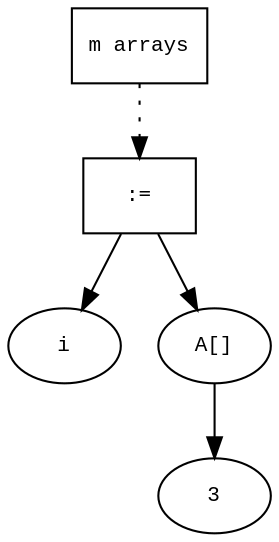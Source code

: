 digraph AST {
  graph [fontname="Times New Roman",fontsize=10];
  node  [fontname="Courier New",fontsize=10];
  edge  [fontname="Times New Roman",fontsize=10];

  node0 [label="m arrays",shape=box];
  node11 [label=":=",shape=box];
  node8 [label="i",shape=ellipse];
  node11->node8;
  node9 [label="A[]",shape=ellipse];
  node10 [label="3",shape=ellipse];
  node9-> node10;
  node11->node9;
  node0 -> node11 [style=dotted];
}
